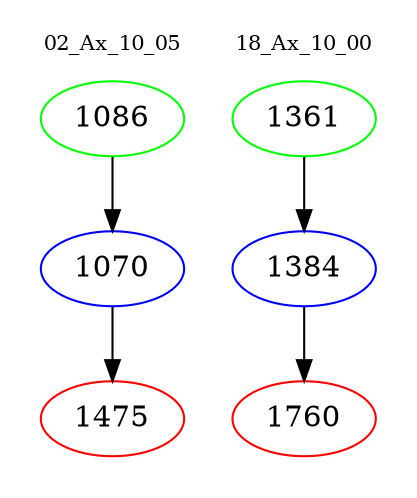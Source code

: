 digraph{
subgraph cluster_0 {
color = white
label = "02_Ax_10_05";
fontsize=10;
T0_1086 [label="1086", color="green"]
T0_1086 -> T0_1070 [color="black"]
T0_1070 [label="1070", color="blue"]
T0_1070 -> T0_1475 [color="black"]
T0_1475 [label="1475", color="red"]
}
subgraph cluster_1 {
color = white
label = "18_Ax_10_00";
fontsize=10;
T1_1361 [label="1361", color="green"]
T1_1361 -> T1_1384 [color="black"]
T1_1384 [label="1384", color="blue"]
T1_1384 -> T1_1760 [color="black"]
T1_1760 [label="1760", color="red"]
}
}
